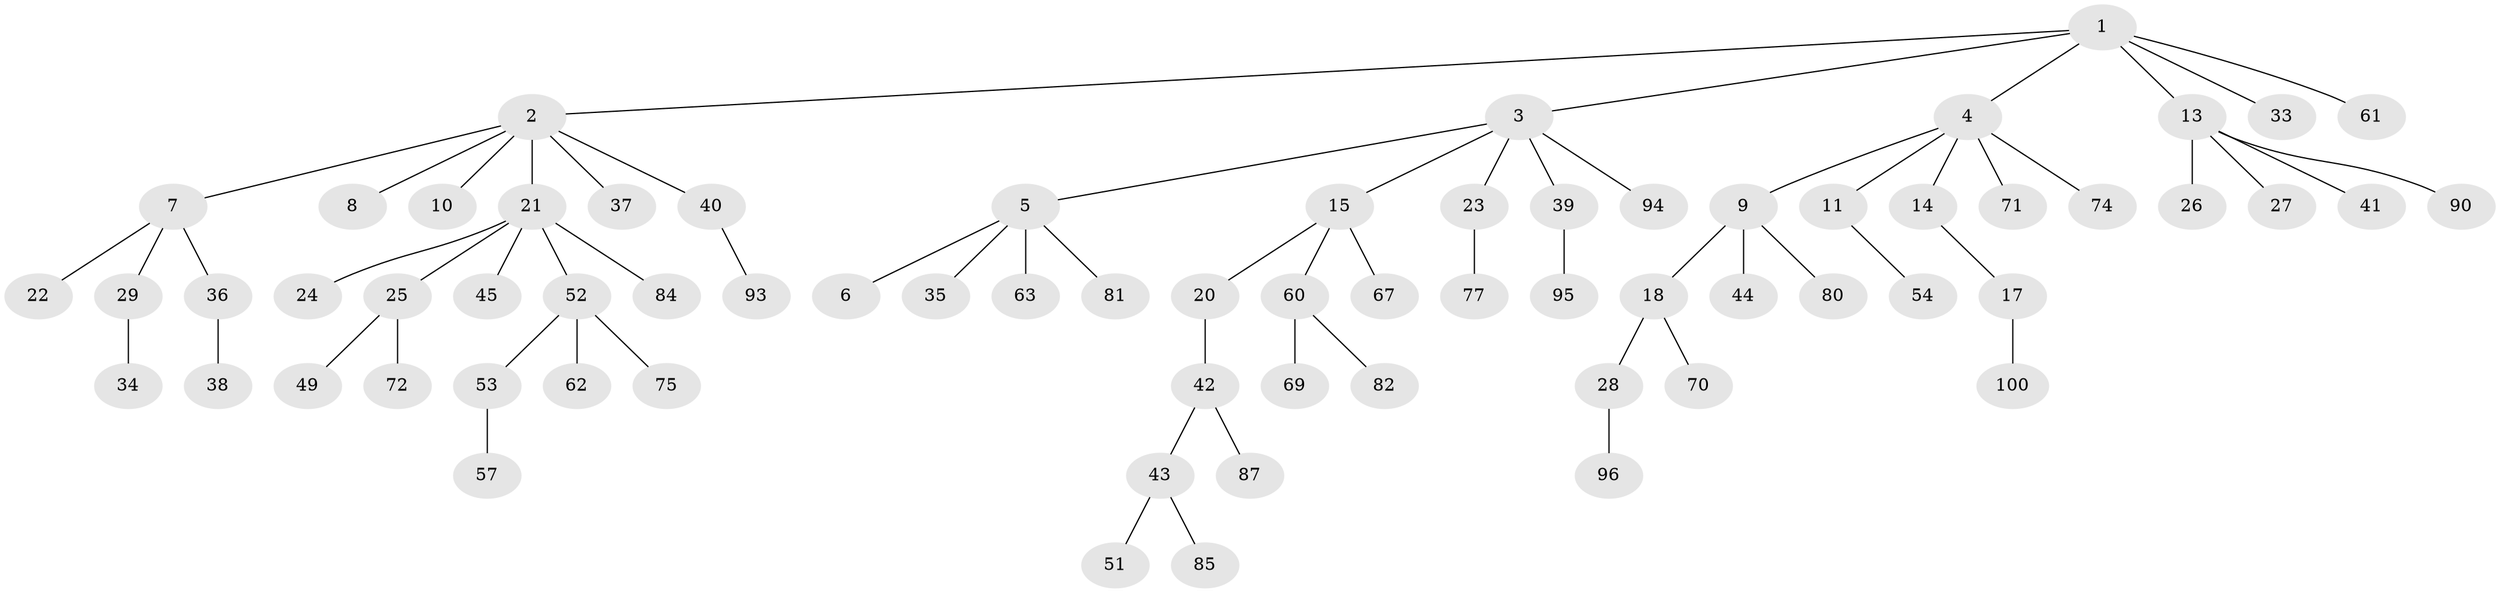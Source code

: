 // Generated by graph-tools (version 1.1) at 2025/24/03/03/25 07:24:05]
// undirected, 69 vertices, 68 edges
graph export_dot {
graph [start="1"]
  node [color=gray90,style=filled];
  1 [super="+12"];
  2 [super="+16"];
  3 [super="+88"];
  4 [super="+58"];
  5 [super="+30"];
  6;
  7 [super="+31"];
  8 [super="+79"];
  9 [super="+68"];
  10 [super="+97"];
  11;
  13 [super="+19"];
  14;
  15;
  17 [super="+64"];
  18 [super="+56"];
  20 [super="+59"];
  21 [super="+47"];
  22 [super="+32"];
  23 [super="+73"];
  24;
  25 [super="+91"];
  26;
  27;
  28 [super="+76"];
  29 [super="+46"];
  33;
  34;
  35;
  36 [super="+48"];
  37;
  38;
  39 [super="+55"];
  40;
  41 [super="+50"];
  42 [super="+65"];
  43 [super="+66"];
  44 [super="+86"];
  45;
  49;
  51;
  52 [super="+78"];
  53 [super="+83"];
  54 [super="+89"];
  57;
  60 [super="+92"];
  61;
  62;
  63;
  67;
  69;
  70;
  71;
  72;
  74;
  75;
  77;
  80;
  81 [super="+99"];
  82 [super="+98"];
  84;
  85;
  87;
  90 [super="+101"];
  93;
  94;
  95;
  96;
  100;
  1 -- 2;
  1 -- 3;
  1 -- 4;
  1 -- 13;
  1 -- 33;
  1 -- 61;
  2 -- 7;
  2 -- 8;
  2 -- 10;
  2 -- 37;
  2 -- 40;
  2 -- 21;
  3 -- 5;
  3 -- 15;
  3 -- 23;
  3 -- 39;
  3 -- 94;
  4 -- 9;
  4 -- 11;
  4 -- 14;
  4 -- 74;
  4 -- 71;
  5 -- 6;
  5 -- 35;
  5 -- 63;
  5 -- 81;
  7 -- 22;
  7 -- 29;
  7 -- 36;
  9 -- 18;
  9 -- 44;
  9 -- 80;
  11 -- 54;
  13 -- 41;
  13 -- 90;
  13 -- 26;
  13 -- 27;
  14 -- 17;
  15 -- 20;
  15 -- 60;
  15 -- 67;
  17 -- 100;
  18 -- 28;
  18 -- 70;
  20 -- 42;
  21 -- 24;
  21 -- 25;
  21 -- 45;
  21 -- 84;
  21 -- 52;
  23 -- 77;
  25 -- 49;
  25 -- 72;
  28 -- 96;
  29 -- 34;
  36 -- 38;
  39 -- 95;
  40 -- 93;
  42 -- 43;
  42 -- 87;
  43 -- 51;
  43 -- 85;
  52 -- 53;
  52 -- 62;
  52 -- 75;
  53 -- 57;
  60 -- 69;
  60 -- 82;
}
